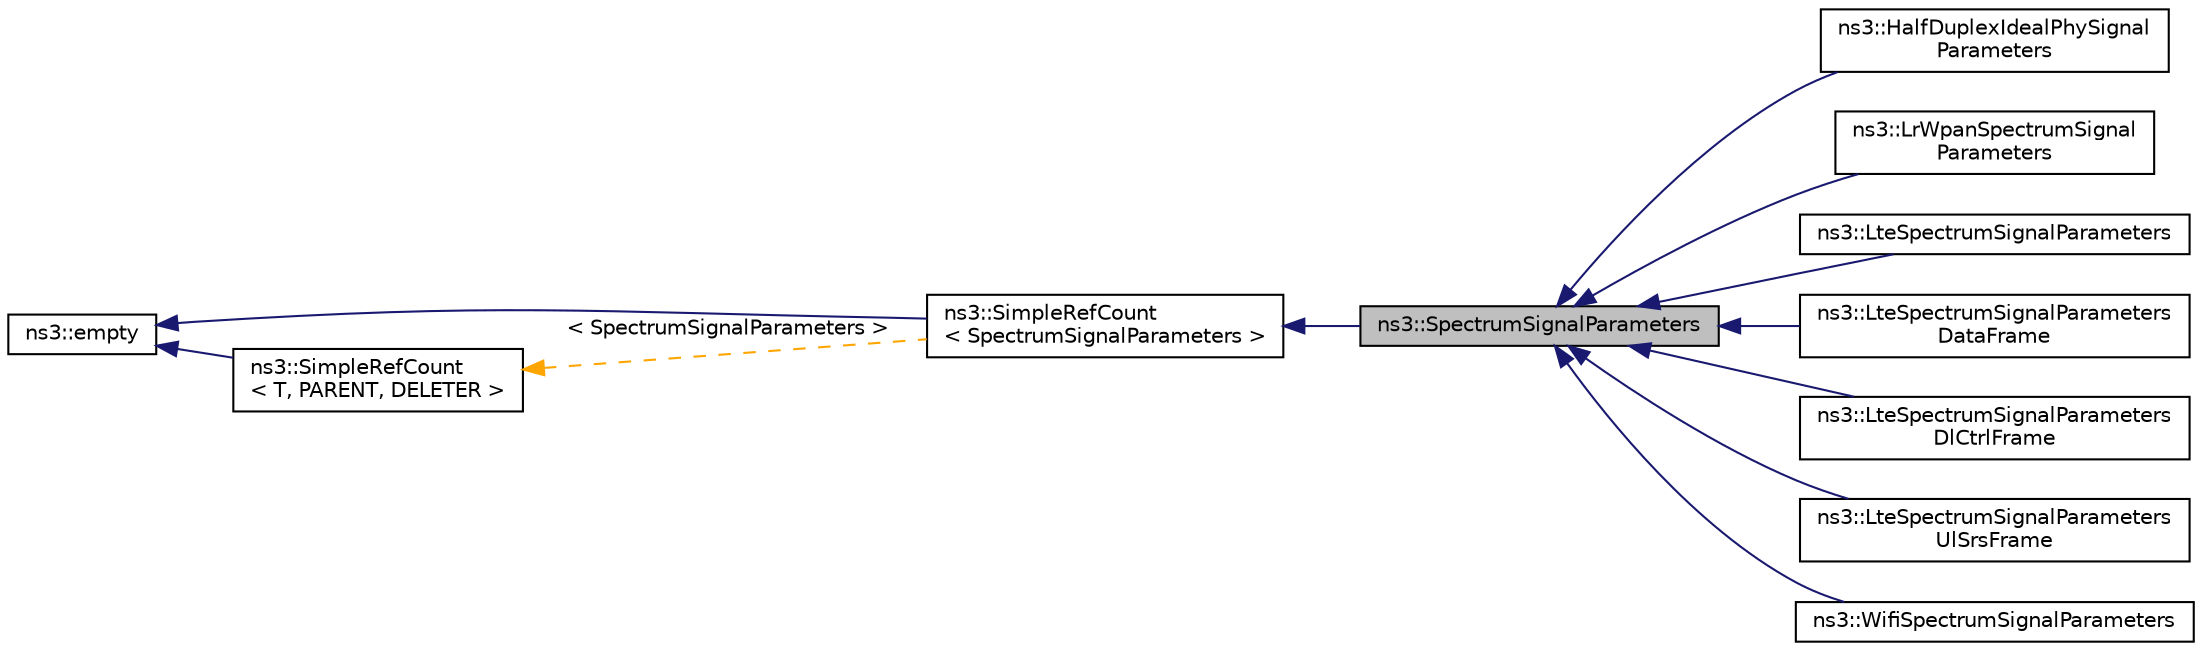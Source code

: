 digraph "ns3::SpectrumSignalParameters"
{
 // LATEX_PDF_SIZE
  edge [fontname="Helvetica",fontsize="10",labelfontname="Helvetica",labelfontsize="10"];
  node [fontname="Helvetica",fontsize="10",shape=record];
  rankdir="LR";
  Node1 [label="ns3::SpectrumSignalParameters",height=0.2,width=0.4,color="black", fillcolor="grey75", style="filled", fontcolor="black",tooltip="This struct provides the generic signal representation to be used by all wireless technologies."];
  Node2 -> Node1 [dir="back",color="midnightblue",fontsize="10",style="solid",fontname="Helvetica"];
  Node2 [label="ns3::SimpleRefCount\l\< SpectrumSignalParameters \>",height=0.2,width=0.4,color="black", fillcolor="white", style="filled",URL="$classns3_1_1_simple_ref_count.html",tooltip=" "];
  Node3 -> Node2 [dir="back",color="midnightblue",fontsize="10",style="solid",fontname="Helvetica"];
  Node3 [label="ns3::empty",height=0.2,width=0.4,color="black", fillcolor="white", style="filled",URL="$classns3_1_1empty.html",tooltip="make Callback use a separate empty type"];
  Node4 -> Node2 [dir="back",color="orange",fontsize="10",style="dashed",label=" \< SpectrumSignalParameters \>" ,fontname="Helvetica"];
  Node4 [label="ns3::SimpleRefCount\l\< T, PARENT, DELETER \>",height=0.2,width=0.4,color="black", fillcolor="white", style="filled",URL="$classns3_1_1_simple_ref_count.html",tooltip="A template-based reference counting class."];
  Node3 -> Node4 [dir="back",color="midnightblue",fontsize="10",style="solid",fontname="Helvetica"];
  Node1 -> Node5 [dir="back",color="midnightblue",fontsize="10",style="solid",fontname="Helvetica"];
  Node5 [label="ns3::HalfDuplexIdealPhySignal\lParameters",height=0.2,width=0.4,color="black", fillcolor="white", style="filled",URL="$structns3_1_1_half_duplex_ideal_phy_signal_parameters.html",tooltip="Signal parameters for HalfDuplexIdealPhy."];
  Node1 -> Node6 [dir="back",color="midnightblue",fontsize="10",style="solid",fontname="Helvetica"];
  Node6 [label="ns3::LrWpanSpectrumSignal\lParameters",height=0.2,width=0.4,color="black", fillcolor="white", style="filled",URL="$structns3_1_1_lr_wpan_spectrum_signal_parameters.html",tooltip="Signal parameters for LrWpan."];
  Node1 -> Node7 [dir="back",color="midnightblue",fontsize="10",style="solid",fontname="Helvetica"];
  Node7 [label="ns3::LteSpectrumSignalParameters",height=0.2,width=0.4,color="black", fillcolor="white", style="filled",URL="$structns3_1_1_lte_spectrum_signal_parameters.html",tooltip="Signal parameters for Lte."];
  Node1 -> Node8 [dir="back",color="midnightblue",fontsize="10",style="solid",fontname="Helvetica"];
  Node8 [label="ns3::LteSpectrumSignalParameters\lDataFrame",height=0.2,width=0.4,color="black", fillcolor="white", style="filled",URL="$structns3_1_1_lte_spectrum_signal_parameters_data_frame.html",tooltip="Signal parameters for Lte Data Frame (PDSCH), and eventually after some control messages through othe..."];
  Node1 -> Node9 [dir="back",color="midnightblue",fontsize="10",style="solid",fontname="Helvetica"];
  Node9 [label="ns3::LteSpectrumSignalParameters\lDlCtrlFrame",height=0.2,width=0.4,color="black", fillcolor="white", style="filled",URL="$structns3_1_1_lte_spectrum_signal_parameters_dl_ctrl_frame.html",tooltip="Signal parameters for Lte DL Ctrl Frame (RS, PCFICH and PDCCH)"];
  Node1 -> Node10 [dir="back",color="midnightblue",fontsize="10",style="solid",fontname="Helvetica"];
  Node10 [label="ns3::LteSpectrumSignalParameters\lUlSrsFrame",height=0.2,width=0.4,color="black", fillcolor="white", style="filled",URL="$structns3_1_1_lte_spectrum_signal_parameters_ul_srs_frame.html",tooltip="Signal parameters for Lte SRS Frame."];
  Node1 -> Node11 [dir="back",color="midnightblue",fontsize="10",style="solid",fontname="Helvetica"];
  Node11 [label="ns3::WifiSpectrumSignalParameters",height=0.2,width=0.4,color="black", fillcolor="white", style="filled",URL="$structns3_1_1_wifi_spectrum_signal_parameters.html",tooltip="Signal parameters for wifi."];
}
